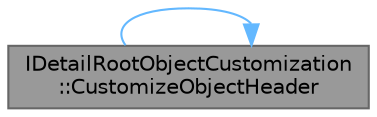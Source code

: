 digraph "IDetailRootObjectCustomization::CustomizeObjectHeader"
{
 // INTERACTIVE_SVG=YES
 // LATEX_PDF_SIZE
  bgcolor="transparent";
  edge [fontname=Helvetica,fontsize=10,labelfontname=Helvetica,labelfontsize=10];
  node [fontname=Helvetica,fontsize=10,shape=box,height=0.2,width=0.4];
  rankdir="LR";
  Node1 [id="Node000001",label="IDetailRootObjectCustomization\l::CustomizeObjectHeader",height=0.2,width=0.4,color="gray40", fillcolor="grey60", style="filled", fontcolor="black",tooltip="Called when the details panel wants to display an object header widget for a given object."];
  Node1 -> Node1 [id="edge1_Node000001_Node000001",color="steelblue1",style="solid",tooltip=" "];
}
